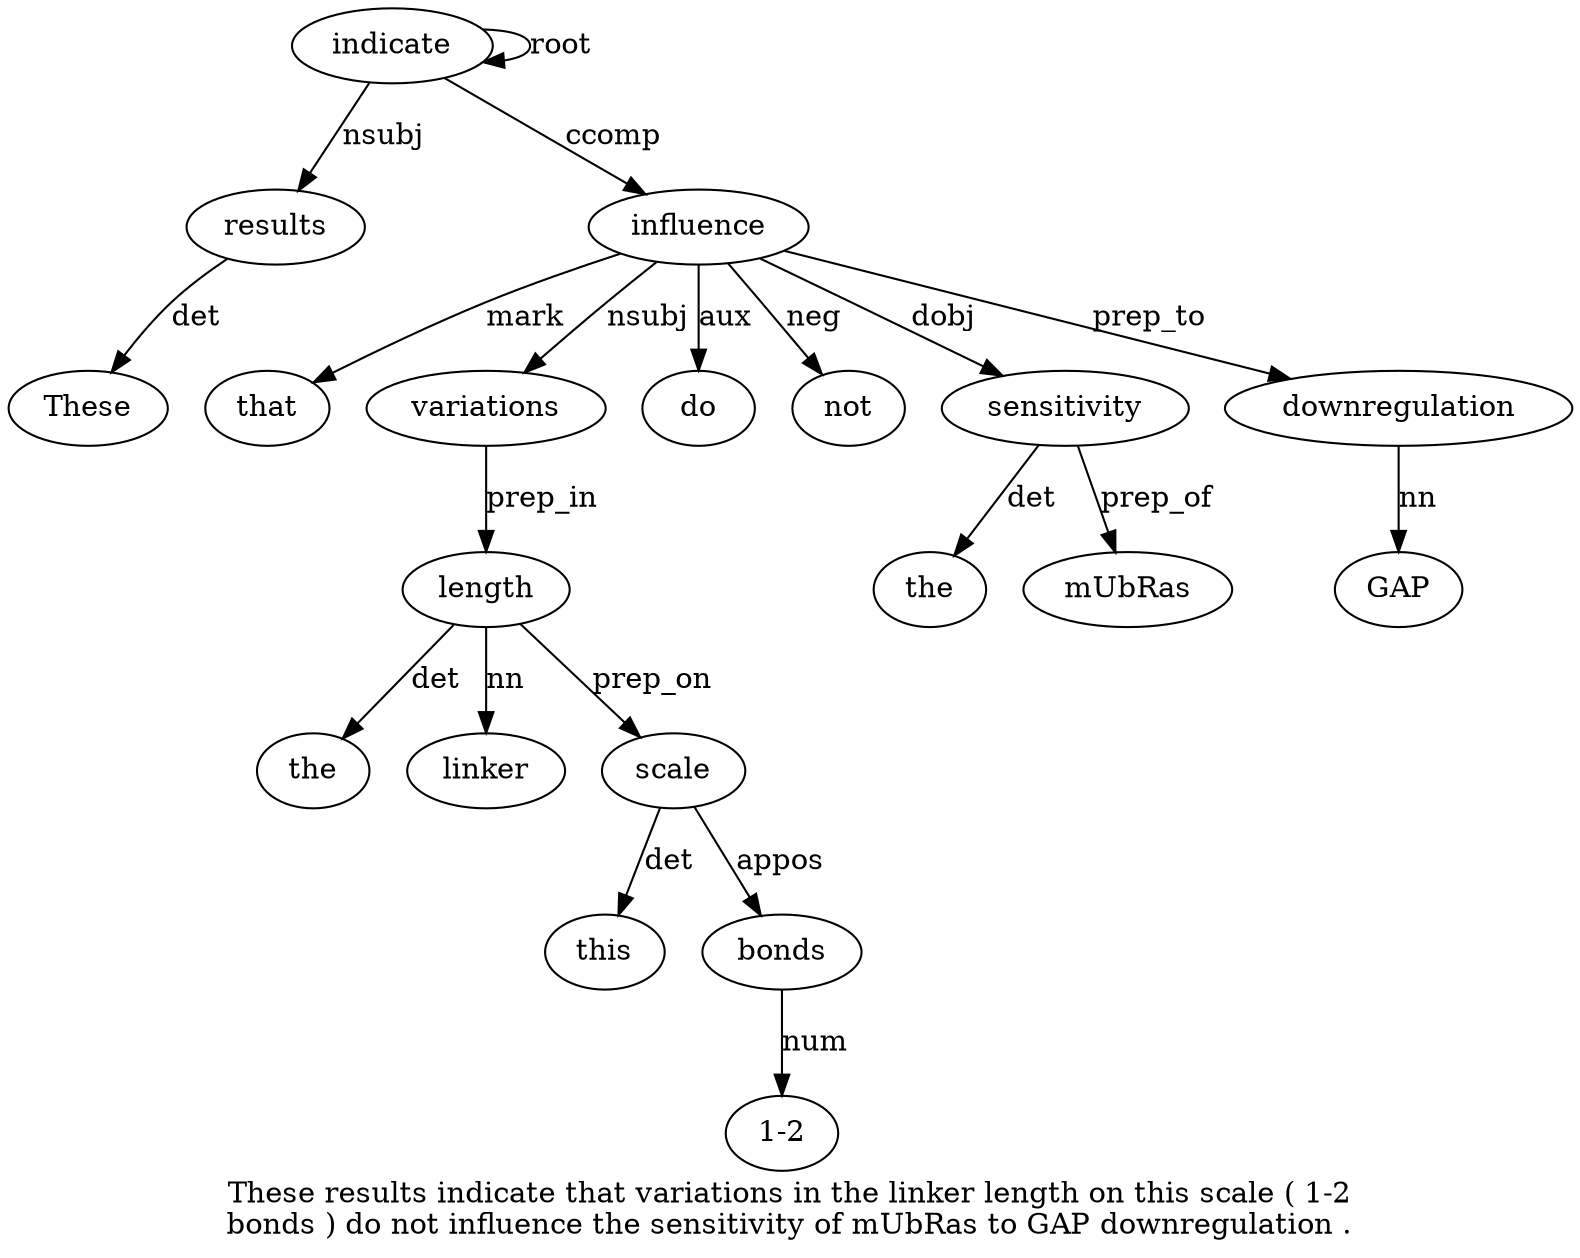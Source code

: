 digraph "These results indicate that variations in the linker length on this scale ( 1-2 bonds ) do not influence the sensitivity of mUbRas to GAP downregulation ." {
label="These results indicate that variations in the linker length on this scale ( 1-2
bonds ) do not influence the sensitivity of mUbRas to GAP downregulation .";
results2 [style=filled, fillcolor=white, label=results];
These1 [style=filled, fillcolor=white, label=These];
results2 -> These1  [label=det];
indicate3 [style=filled, fillcolor=white, label=indicate];
indicate3 -> results2  [label=nsubj];
indicate3 -> indicate3  [label=root];
influence19 [style=filled, fillcolor=white, label=influence];
that4 [style=filled, fillcolor=white, label=that];
influence19 -> that4  [label=mark];
variations5 [style=filled, fillcolor=white, label=variations];
influence19 -> variations5  [label=nsubj];
length9 [style=filled, fillcolor=white, label=length];
the7 [style=filled, fillcolor=white, label=the];
length9 -> the7  [label=det];
linker8 [style=filled, fillcolor=white, label=linker];
length9 -> linker8  [label=nn];
variations5 -> length9  [label=prep_in];
scale12 [style=filled, fillcolor=white, label=scale];
this11 [style=filled, fillcolor=white, label=this];
scale12 -> this11  [label=det];
length9 -> scale12  [label=prep_on];
bonds15 [style=filled, fillcolor=white, label=bonds];
"1-24" [style=filled, fillcolor=white, label="1-2"];
bonds15 -> "1-24"  [label=num];
scale12 -> bonds15  [label=appos];
do17 [style=filled, fillcolor=white, label=do];
influence19 -> do17  [label=aux];
not18 [style=filled, fillcolor=white, label=not];
influence19 -> not18  [label=neg];
indicate3 -> influence19  [label=ccomp];
sensitivity21 [style=filled, fillcolor=white, label=sensitivity];
the20 [style=filled, fillcolor=white, label=the];
sensitivity21 -> the20  [label=det];
influence19 -> sensitivity21  [label=dobj];
mUbRas23 [style=filled, fillcolor=white, label=mUbRas];
sensitivity21 -> mUbRas23  [label=prep_of];
downregulation26 [style=filled, fillcolor=white, label=downregulation];
GAP25 [style=filled, fillcolor=white, label=GAP];
downregulation26 -> GAP25  [label=nn];
influence19 -> downregulation26  [label=prep_to];
}
